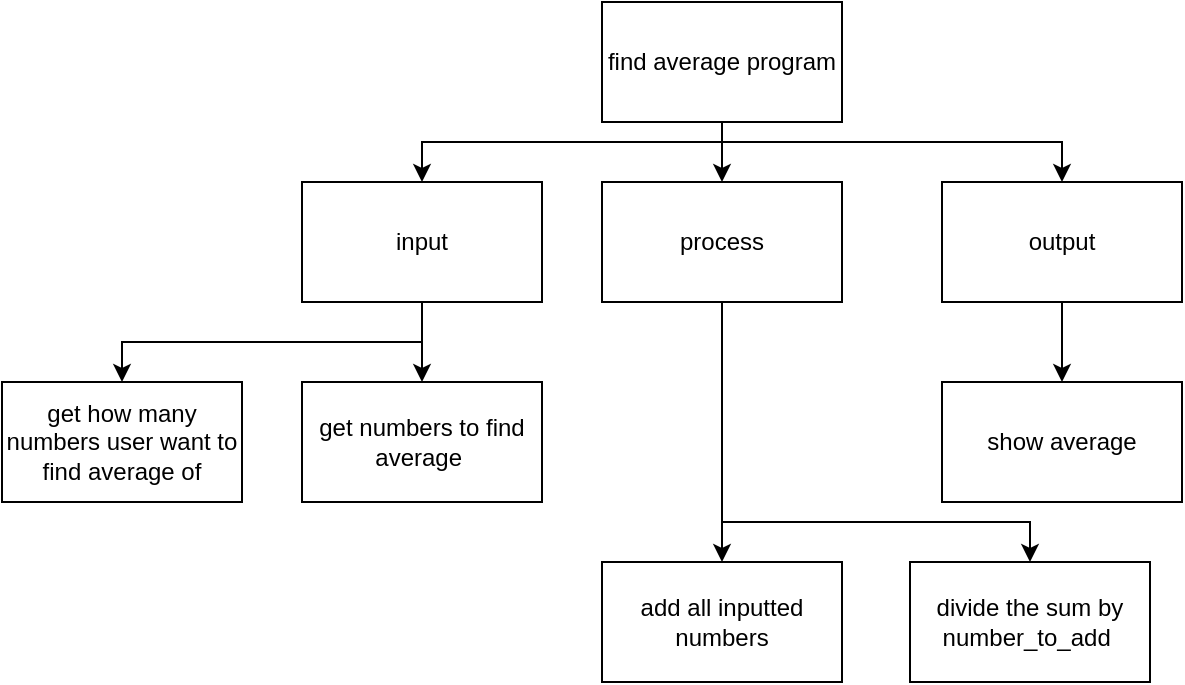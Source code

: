 <mxfile>
    <diagram id="TQRaxrsX1md0B4naCRiD" name="Page-1">
        <mxGraphModel dx="1454" dy="492" grid="1" gridSize="10" guides="1" tooltips="1" connect="1" arrows="1" fold="1" page="1" pageScale="1" pageWidth="827" pageHeight="1169" math="0" shadow="0">
            <root>
                <mxCell id="0"/>
                <mxCell id="1" parent="0"/>
                <mxCell id="11" style="edgeStyle=none;html=1;exitX=0.5;exitY=1;exitDx=0;exitDy=0;" edge="1" parent="1" source="2" target="4">
                    <mxGeometry relative="1" as="geometry"/>
                </mxCell>
                <mxCell id="12" style="edgeStyle=none;html=1;entryX=0.5;entryY=0;entryDx=0;entryDy=0;rounded=0;" edge="1" parent="1" target="3">
                    <mxGeometry relative="1" as="geometry">
                        <mxPoint x="320" y="180" as="sourcePoint"/>
                        <Array as="points">
                            <mxPoint x="170" y="180"/>
                        </Array>
                    </mxGeometry>
                </mxCell>
                <mxCell id="14" style="edgeStyle=none;rounded=0;html=1;entryX=0.5;entryY=0;entryDx=0;entryDy=0;" edge="1" parent="1" target="5">
                    <mxGeometry relative="1" as="geometry">
                        <mxPoint x="320" y="180" as="sourcePoint"/>
                        <Array as="points">
                            <mxPoint x="490" y="180"/>
                        </Array>
                    </mxGeometry>
                </mxCell>
                <mxCell id="2" value="find average program" style="whiteSpace=wrap;html=1;" vertex="1" parent="1">
                    <mxGeometry x="260" y="110" width="120" height="60" as="geometry"/>
                </mxCell>
                <mxCell id="18" style="edgeStyle=none;rounded=0;html=1;exitX=0.5;exitY=1;exitDx=0;exitDy=0;" edge="1" parent="1" source="3" target="7">
                    <mxGeometry relative="1" as="geometry"/>
                </mxCell>
                <mxCell id="19" style="edgeStyle=none;rounded=0;html=1;entryX=0.5;entryY=0;entryDx=0;entryDy=0;" edge="1" parent="1" target="6">
                    <mxGeometry relative="1" as="geometry">
                        <mxPoint x="170" y="280" as="sourcePoint"/>
                        <Array as="points">
                            <mxPoint x="20" y="280"/>
                        </Array>
                    </mxGeometry>
                </mxCell>
                <mxCell id="3" value="input" style="whiteSpace=wrap;html=1;" vertex="1" parent="1">
                    <mxGeometry x="110" y="200" width="120" height="60" as="geometry"/>
                </mxCell>
                <mxCell id="16" style="edgeStyle=none;rounded=0;html=1;exitX=0.5;exitY=1;exitDx=0;exitDy=0;" edge="1" parent="1" source="4" target="8">
                    <mxGeometry relative="1" as="geometry"/>
                </mxCell>
                <mxCell id="20" style="edgeStyle=none;rounded=0;html=1;entryX=0.5;entryY=0;entryDx=0;entryDy=0;" edge="1" parent="1" target="9">
                    <mxGeometry relative="1" as="geometry">
                        <mxPoint x="320" y="370" as="sourcePoint"/>
                        <Array as="points">
                            <mxPoint x="474" y="370"/>
                        </Array>
                    </mxGeometry>
                </mxCell>
                <mxCell id="4" value="process" style="whiteSpace=wrap;html=1;" vertex="1" parent="1">
                    <mxGeometry x="260" y="200" width="120" height="60" as="geometry"/>
                </mxCell>
                <mxCell id="21" style="edgeStyle=none;rounded=0;html=1;exitX=0.5;exitY=1;exitDx=0;exitDy=0;" edge="1" parent="1" source="5" target="10">
                    <mxGeometry relative="1" as="geometry"/>
                </mxCell>
                <mxCell id="5" value="output" style="whiteSpace=wrap;html=1;" vertex="1" parent="1">
                    <mxGeometry x="430" y="200" width="120" height="60" as="geometry"/>
                </mxCell>
                <mxCell id="6" value="get how many numbers user want to find average of" style="whiteSpace=wrap;html=1;" vertex="1" parent="1">
                    <mxGeometry x="-40" y="300" width="120" height="60" as="geometry"/>
                </mxCell>
                <mxCell id="7" value="get numbers to find average&amp;nbsp;" style="whiteSpace=wrap;html=1;" vertex="1" parent="1">
                    <mxGeometry x="110" y="300" width="120" height="60" as="geometry"/>
                </mxCell>
                <mxCell id="8" value="add all inputted numbers" style="whiteSpace=wrap;html=1;" vertex="1" parent="1">
                    <mxGeometry x="260" y="390" width="120" height="60" as="geometry"/>
                </mxCell>
                <mxCell id="9" value="divide the sum by number_to_add&amp;nbsp;" style="whiteSpace=wrap;html=1;" vertex="1" parent="1">
                    <mxGeometry x="414" y="390" width="120" height="60" as="geometry"/>
                </mxCell>
                <mxCell id="10" value="show average" style="whiteSpace=wrap;html=1;" vertex="1" parent="1">
                    <mxGeometry x="430" y="300" width="120" height="60" as="geometry"/>
                </mxCell>
            </root>
        </mxGraphModel>
    </diagram>
</mxfile>